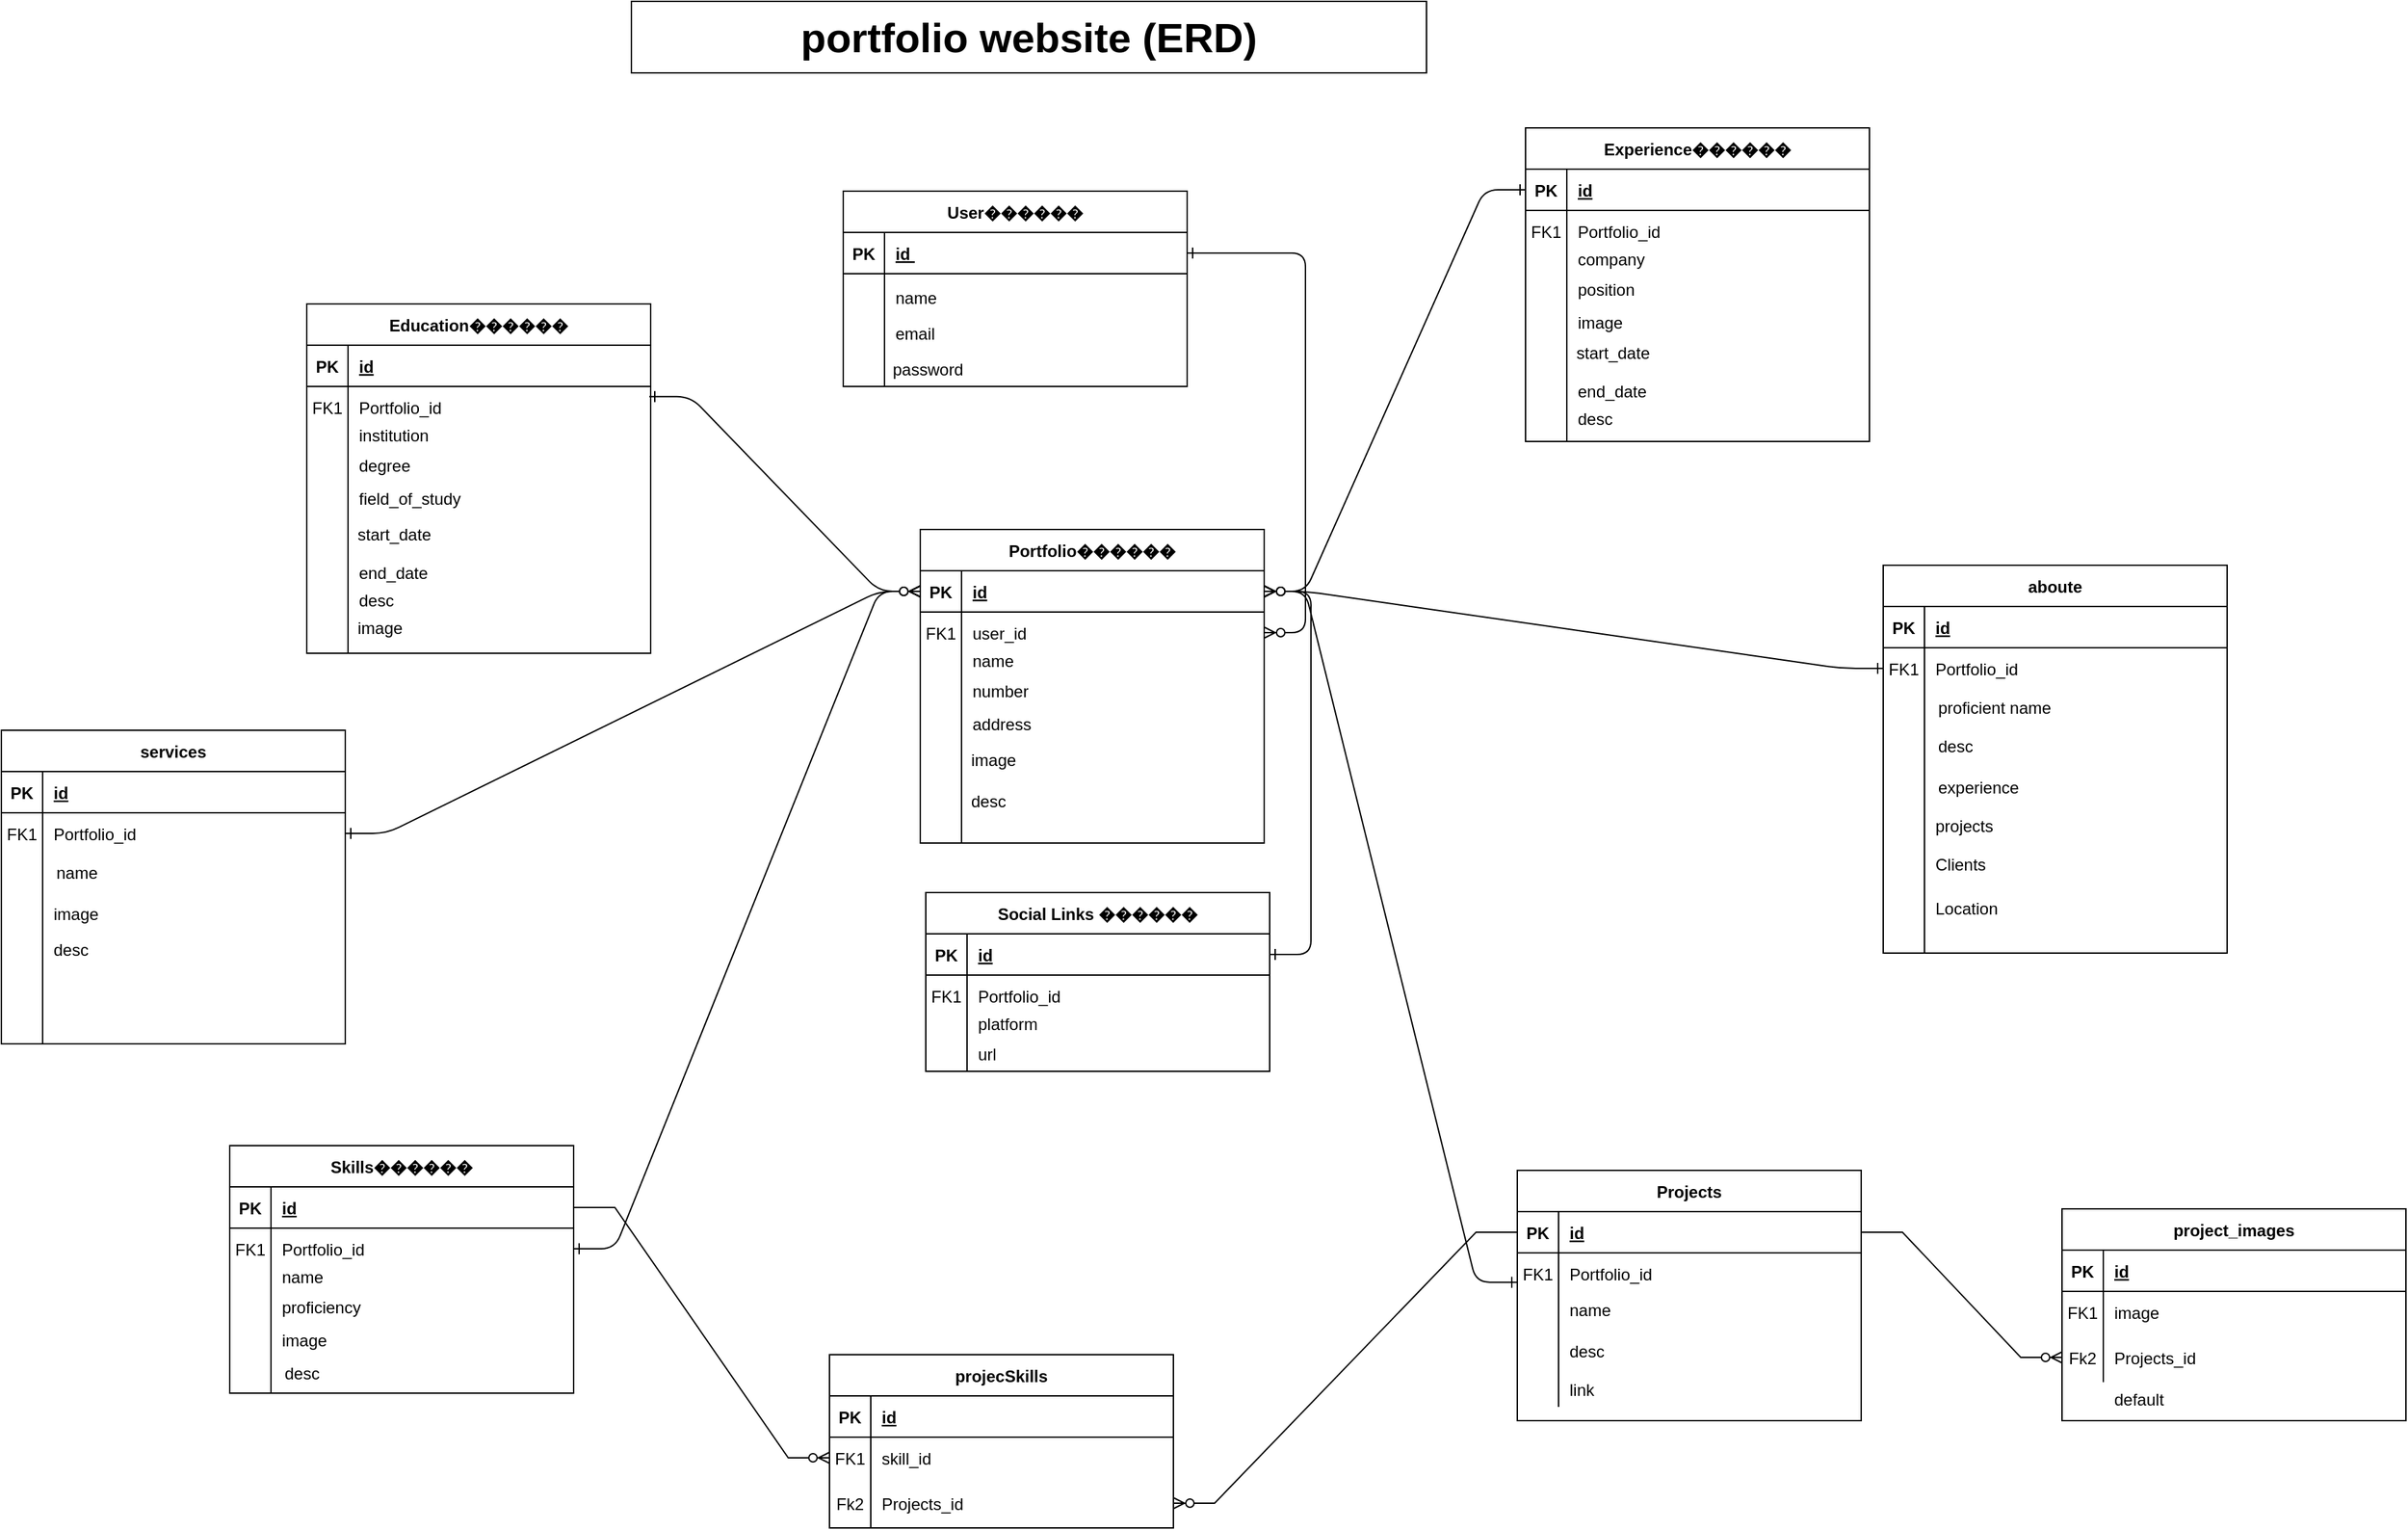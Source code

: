 <mxfile version="26.1.1">
  <diagram id="prtHgNgQTEPvFCAcTncT" name="Page-1">
    <mxGraphModel dx="1290" dy="557" grid="1" gridSize="2" guides="1" tooltips="1" connect="1" arrows="1" fold="1" page="1" pageScale="1" pageWidth="3300" pageHeight="4681" math="0" shadow="0">
      <root>
        <mxCell id="0" />
        <mxCell id="1" parent="0" />
        <mxCell id="2-6nr44ii8sK7dnhSHYe-1" value="" style="edgeStyle=entityRelationEdgeStyle;endArrow=ERzeroToMany;startArrow=ERone;endFill=1;startFill=0;" parent="1" source="2-6nr44ii8sK7dnhSHYe-24" target="2-6nr44ii8sK7dnhSHYe-7" edge="1">
          <mxGeometry width="100" height="100" relative="1" as="geometry">
            <mxPoint x="340" y="720" as="sourcePoint" />
            <mxPoint x="440" y="620" as="targetPoint" />
          </mxGeometry>
        </mxCell>
        <mxCell id="2-6nr44ii8sK7dnhSHYe-2" value="" style="edgeStyle=entityRelationEdgeStyle;endArrow=ERzeroToMany;startArrow=ERone;endFill=1;startFill=0;exitX=0;exitY=0.713;exitDx=0;exitDy=0;exitPerimeter=0;entryX=1;entryY=0.5;entryDx=0;entryDy=0;" parent="1" source="2-6nr44ii8sK7dnhSHYe-17" target="2-6nr44ii8sK7dnhSHYe-4" edge="1">
          <mxGeometry width="100" height="100" relative="1" as="geometry">
            <mxPoint x="1382" y="514" as="sourcePoint" />
            <mxPoint x="1552" y="568.0" as="targetPoint" />
          </mxGeometry>
        </mxCell>
        <mxCell id="2-6nr44ii8sK7dnhSHYe-30" value="&lt;b&gt;&lt;font style=&quot;font-size: 30px;&quot;&gt;portfolio website &lt;/font&gt;&lt;/b&gt;&lt;strong data-end=&quot;49&quot; data-start=&quot;12&quot;&gt;&lt;font style=&quot;font-size: 30px;&quot;&gt;&lt;strong style=&quot;font-size: 12px;&quot; data-end=&quot;49&quot; data-start=&quot;12&quot;&gt;&lt;font style=&quot;font-size: 30px;&quot;&gt;(&lt;/font&gt;&lt;/strong&gt;ERD)&lt;/font&gt;&lt;/strong&gt;" style="rounded=0;whiteSpace=wrap;html=1;align=center;" parent="1" vertex="1">
          <mxGeometry x="922" y="12" width="578" height="52" as="geometry" />
        </mxCell>
        <mxCell id="9H7GcuOAASpGHvme_9iy-1" value="" style="group" parent="1" vertex="1" connectable="0">
          <mxGeometry x="1076" y="150" width="250" height="144" as="geometry" />
        </mxCell>
        <mxCell id="2-6nr44ii8sK7dnhSHYe-23" value="User������" style="shape=table;startSize=30;container=1;collapsible=1;childLayout=tableLayout;fixedRows=1;rowLines=0;fontStyle=1;align=center;resizeLast=1;" parent="9H7GcuOAASpGHvme_9iy-1" vertex="1">
          <mxGeometry width="250" height="142" as="geometry" />
        </mxCell>
        <mxCell id="2-6nr44ii8sK7dnhSHYe-24" value="" style="shape=partialRectangle;collapsible=0;dropTarget=0;pointerEvents=0;fillColor=none;points=[[0,0.5],[1,0.5]];portConstraint=eastwest;top=0;left=0;right=0;bottom=1;" parent="2-6nr44ii8sK7dnhSHYe-23" vertex="1">
          <mxGeometry y="30" width="250" height="30" as="geometry" />
        </mxCell>
        <mxCell id="2-6nr44ii8sK7dnhSHYe-25" value="PK" style="shape=partialRectangle;overflow=hidden;connectable=0;fillColor=none;top=0;left=0;bottom=0;right=0;fontStyle=1;" parent="2-6nr44ii8sK7dnhSHYe-24" vertex="1">
          <mxGeometry width="30" height="30" as="geometry">
            <mxRectangle width="30" height="30" as="alternateBounds" />
          </mxGeometry>
        </mxCell>
        <mxCell id="2-6nr44ii8sK7dnhSHYe-26" value="id " style="shape=partialRectangle;overflow=hidden;connectable=0;fillColor=none;top=0;left=0;bottom=0;right=0;align=left;spacingLeft=6;fontStyle=5;" parent="2-6nr44ii8sK7dnhSHYe-24" vertex="1">
          <mxGeometry x="30" width="220" height="30" as="geometry">
            <mxRectangle width="220" height="30" as="alternateBounds" />
          </mxGeometry>
        </mxCell>
        <mxCell id="2-6nr44ii8sK7dnhSHYe-27" value="" style="shape=partialRectangle;collapsible=0;dropTarget=0;pointerEvents=0;fillColor=none;points=[[0,0.5],[1,0.5]];portConstraint=eastwest;top=0;left=0;right=0;bottom=0;" parent="2-6nr44ii8sK7dnhSHYe-23" vertex="1">
          <mxGeometry y="60" width="250" height="82" as="geometry" />
        </mxCell>
        <mxCell id="2-6nr44ii8sK7dnhSHYe-28" value="" style="shape=partialRectangle;overflow=hidden;connectable=0;fillColor=none;top=0;left=0;bottom=0;right=0;" parent="2-6nr44ii8sK7dnhSHYe-27" vertex="1">
          <mxGeometry width="30" height="82" as="geometry">
            <mxRectangle width="30" height="82" as="alternateBounds" />
          </mxGeometry>
        </mxCell>
        <mxCell id="2-6nr44ii8sK7dnhSHYe-29" value="" style="shape=partialRectangle;overflow=hidden;connectable=0;fillColor=none;top=0;left=0;bottom=0;right=0;align=left;spacingLeft=6;" parent="2-6nr44ii8sK7dnhSHYe-27" vertex="1">
          <mxGeometry x="30" width="220" height="82" as="geometry">
            <mxRectangle width="220" height="82" as="alternateBounds" />
          </mxGeometry>
        </mxCell>
        <mxCell id="2-6nr44ii8sK7dnhSHYe-32" value="name" style="shape=partialRectangle;overflow=hidden;connectable=0;fillColor=none;top=0;left=0;bottom=0;right=0;align=left;spacingLeft=6;" parent="9H7GcuOAASpGHvme_9iy-1" vertex="1">
          <mxGeometry x="30" y="62" width="220" height="30" as="geometry">
            <mxRectangle width="220" height="30" as="alternateBounds" />
          </mxGeometry>
        </mxCell>
        <mxCell id="2-6nr44ii8sK7dnhSHYe-33" value="email" style="shape=partialRectangle;overflow=hidden;connectable=0;fillColor=none;top=0;left=0;bottom=0;right=0;align=left;spacingLeft=6;" parent="9H7GcuOAASpGHvme_9iy-1" vertex="1">
          <mxGeometry x="30" y="88" width="220" height="30" as="geometry">
            <mxRectangle width="220" height="30" as="alternateBounds" />
          </mxGeometry>
        </mxCell>
        <mxCell id="2-6nr44ii8sK7dnhSHYe-34" value="" style="shape=partialRectangle;overflow=hidden;connectable=0;fillColor=none;top=0;left=0;bottom=0;right=0;align=left;spacingLeft=6;" parent="9H7GcuOAASpGHvme_9iy-1" vertex="1">
          <mxGeometry x="30" y="112" width="220" height="30" as="geometry">
            <mxRectangle width="220" height="30" as="alternateBounds" />
          </mxGeometry>
        </mxCell>
        <mxCell id="2-6nr44ii8sK7dnhSHYe-35" value="password " style="shape=partialRectangle;overflow=hidden;connectable=0;fillColor=none;top=0;left=0;bottom=0;right=0;align=left;spacingLeft=6;" parent="9H7GcuOAASpGHvme_9iy-1" vertex="1">
          <mxGeometry x="28" y="114" width="220" height="30" as="geometry">
            <mxRectangle width="220" height="30" as="alternateBounds" />
          </mxGeometry>
        </mxCell>
        <mxCell id="9H7GcuOAASpGHvme_9iy-2" value="" style="group" parent="1" vertex="1" connectable="0">
          <mxGeometry x="1132" y="396" width="250" height="228" as="geometry" />
        </mxCell>
        <mxCell id="2-6nr44ii8sK7dnhSHYe-3" value="Portfolio������" style="shape=table;startSize=30;container=1;collapsible=1;childLayout=tableLayout;fixedRows=1;rowLines=0;fontStyle=1;align=center;resizeLast=1;" parent="9H7GcuOAASpGHvme_9iy-2" vertex="1">
          <mxGeometry width="250" height="228" as="geometry" />
        </mxCell>
        <mxCell id="2-6nr44ii8sK7dnhSHYe-4" value="" style="shape=partialRectangle;collapsible=0;dropTarget=0;pointerEvents=0;fillColor=none;points=[[0,0.5],[1,0.5]];portConstraint=eastwest;top=0;left=0;right=0;bottom=1;" parent="2-6nr44ii8sK7dnhSHYe-3" vertex="1">
          <mxGeometry y="30" width="250" height="30" as="geometry" />
        </mxCell>
        <mxCell id="2-6nr44ii8sK7dnhSHYe-5" value="PK" style="shape=partialRectangle;overflow=hidden;connectable=0;fillColor=none;top=0;left=0;bottom=0;right=0;fontStyle=1;" parent="2-6nr44ii8sK7dnhSHYe-4" vertex="1">
          <mxGeometry width="30" height="30" as="geometry">
            <mxRectangle width="30" height="30" as="alternateBounds" />
          </mxGeometry>
        </mxCell>
        <mxCell id="2-6nr44ii8sK7dnhSHYe-6" value="id" style="shape=partialRectangle;overflow=hidden;connectable=0;fillColor=none;top=0;left=0;bottom=0;right=0;align=left;spacingLeft=6;fontStyle=5;" parent="2-6nr44ii8sK7dnhSHYe-4" vertex="1">
          <mxGeometry x="30" width="220" height="30" as="geometry">
            <mxRectangle width="220" height="30" as="alternateBounds" />
          </mxGeometry>
        </mxCell>
        <mxCell id="2-6nr44ii8sK7dnhSHYe-7" value="" style="shape=partialRectangle;collapsible=0;dropTarget=0;pointerEvents=0;fillColor=none;points=[[0,0.5],[1,0.5]];portConstraint=eastwest;top=0;left=0;right=0;bottom=0;" parent="2-6nr44ii8sK7dnhSHYe-3" vertex="1">
          <mxGeometry y="60" width="250" height="30" as="geometry" />
        </mxCell>
        <mxCell id="2-6nr44ii8sK7dnhSHYe-8" value="FK1" style="shape=partialRectangle;overflow=hidden;connectable=0;fillColor=none;top=0;left=0;bottom=0;right=0;" parent="2-6nr44ii8sK7dnhSHYe-7" vertex="1">
          <mxGeometry width="30" height="30" as="geometry">
            <mxRectangle width="30" height="30" as="alternateBounds" />
          </mxGeometry>
        </mxCell>
        <mxCell id="2-6nr44ii8sK7dnhSHYe-9" value="user_id" style="shape=partialRectangle;overflow=hidden;connectable=0;fillColor=none;top=0;left=0;bottom=0;right=0;align=left;spacingLeft=6;" parent="2-6nr44ii8sK7dnhSHYe-7" vertex="1">
          <mxGeometry x="30" width="220" height="30" as="geometry">
            <mxRectangle width="220" height="30" as="alternateBounds" />
          </mxGeometry>
        </mxCell>
        <mxCell id="2-6nr44ii8sK7dnhSHYe-10" value="" style="shape=partialRectangle;collapsible=0;dropTarget=0;pointerEvents=0;fillColor=none;points=[[0,0.5],[1,0.5]];portConstraint=eastwest;top=0;left=0;right=0;bottom=0;" parent="2-6nr44ii8sK7dnhSHYe-3" vertex="1">
          <mxGeometry y="90" width="250" height="138" as="geometry" />
        </mxCell>
        <mxCell id="2-6nr44ii8sK7dnhSHYe-11" value="" style="shape=partialRectangle;overflow=hidden;connectable=0;fillColor=none;top=0;left=0;bottom=0;right=0;" parent="2-6nr44ii8sK7dnhSHYe-10" vertex="1">
          <mxGeometry width="30" height="138" as="geometry">
            <mxRectangle width="30" height="138" as="alternateBounds" />
          </mxGeometry>
        </mxCell>
        <mxCell id="2-6nr44ii8sK7dnhSHYe-12" value="" style="shape=partialRectangle;overflow=hidden;connectable=0;fillColor=none;top=0;left=0;bottom=0;right=0;align=left;spacingLeft=6;" parent="2-6nr44ii8sK7dnhSHYe-10" vertex="1">
          <mxGeometry x="30" width="220" height="138" as="geometry">
            <mxRectangle width="220" height="138" as="alternateBounds" />
          </mxGeometry>
        </mxCell>
        <mxCell id="2-6nr44ii8sK7dnhSHYe-36" value="number" style="shape=partialRectangle;overflow=hidden;connectable=0;fillColor=none;top=0;left=0;bottom=0;right=0;align=left;spacingLeft=6;" parent="9H7GcuOAASpGHvme_9iy-2" vertex="1">
          <mxGeometry x="30" y="102" width="218" height="30" as="geometry">
            <mxRectangle width="220" height="30" as="alternateBounds" />
          </mxGeometry>
        </mxCell>
        <mxCell id="2-6nr44ii8sK7dnhSHYe-37" value="name" style="shape=partialRectangle;overflow=hidden;connectable=0;fillColor=none;top=0;left=0;bottom=0;right=0;align=left;spacingLeft=6;" parent="9H7GcuOAASpGHvme_9iy-2" vertex="1">
          <mxGeometry x="30" y="80" width="220" height="30" as="geometry">
            <mxRectangle width="220" height="30" as="alternateBounds" />
          </mxGeometry>
        </mxCell>
        <mxCell id="2-6nr44ii8sK7dnhSHYe-38" value="address" style="shape=partialRectangle;overflow=hidden;connectable=0;fillColor=none;top=0;left=0;bottom=0;right=0;align=left;spacingLeft=6;" parent="9H7GcuOAASpGHvme_9iy-2" vertex="1">
          <mxGeometry x="30" y="126" width="220" height="30" as="geometry">
            <mxRectangle width="220" height="30" as="alternateBounds" />
          </mxGeometry>
        </mxCell>
        <mxCell id="2-6nr44ii8sK7dnhSHYe-39" value="image" style="shape=partialRectangle;overflow=hidden;connectable=0;fillColor=none;top=0;left=0;bottom=0;right=0;align=left;spacingLeft=6;" parent="9H7GcuOAASpGHvme_9iy-2" vertex="1">
          <mxGeometry x="29" y="152" width="220" height="30" as="geometry">
            <mxRectangle width="220" height="30" as="alternateBounds" />
          </mxGeometry>
        </mxCell>
        <mxCell id="q62bcsfzctgEnVEbU3yq-3" value="desc" style="shape=partialRectangle;overflow=hidden;connectable=0;fillColor=none;top=0;left=0;bottom=0;right=0;align=left;spacingLeft=6;" parent="9H7GcuOAASpGHvme_9iy-2" vertex="1">
          <mxGeometry x="29" y="182" width="220" height="30" as="geometry">
            <mxRectangle width="220" height="30" as="alternateBounds" />
          </mxGeometry>
        </mxCell>
        <mxCell id="9H7GcuOAASpGHvme_9iy-3" value="" style="group" parent="1" vertex="1" connectable="0">
          <mxGeometry x="1564" y="862" width="254" height="228" as="geometry" />
        </mxCell>
        <mxCell id="2-6nr44ii8sK7dnhSHYe-13" value="Projects " style="shape=table;startSize=30;container=1;collapsible=1;childLayout=tableLayout;fixedRows=1;rowLines=0;fontStyle=1;align=center;resizeLast=1;" parent="9H7GcuOAASpGHvme_9iy-3" vertex="1">
          <mxGeometry x="2" width="250" height="182" as="geometry" />
        </mxCell>
        <mxCell id="2-6nr44ii8sK7dnhSHYe-14" value="" style="shape=partialRectangle;collapsible=0;dropTarget=0;pointerEvents=0;fillColor=none;points=[[0,0.5],[1,0.5]];portConstraint=eastwest;top=0;left=0;right=0;bottom=1;" parent="2-6nr44ii8sK7dnhSHYe-13" vertex="1">
          <mxGeometry y="30" width="250" height="30" as="geometry" />
        </mxCell>
        <mxCell id="2-6nr44ii8sK7dnhSHYe-15" value="PK" style="shape=partialRectangle;overflow=hidden;connectable=0;fillColor=none;top=0;left=0;bottom=0;right=0;fontStyle=1;" parent="2-6nr44ii8sK7dnhSHYe-14" vertex="1">
          <mxGeometry width="30" height="30" as="geometry">
            <mxRectangle width="30" height="30" as="alternateBounds" />
          </mxGeometry>
        </mxCell>
        <mxCell id="2-6nr44ii8sK7dnhSHYe-16" value="id" style="shape=partialRectangle;overflow=hidden;connectable=0;fillColor=none;top=0;left=0;bottom=0;right=0;align=left;spacingLeft=6;fontStyle=5;" parent="2-6nr44ii8sK7dnhSHYe-14" vertex="1">
          <mxGeometry x="30" width="220" height="30" as="geometry">
            <mxRectangle width="220" height="30" as="alternateBounds" />
          </mxGeometry>
        </mxCell>
        <mxCell id="2-6nr44ii8sK7dnhSHYe-17" value="" style="shape=partialRectangle;collapsible=0;dropTarget=0;pointerEvents=0;fillColor=none;points=[[0,0.5],[1,0.5]];portConstraint=eastwest;top=0;left=0;right=0;bottom=0;" parent="2-6nr44ii8sK7dnhSHYe-13" vertex="1">
          <mxGeometry y="60" width="250" height="30" as="geometry" />
        </mxCell>
        <mxCell id="2-6nr44ii8sK7dnhSHYe-18" value="FK1" style="shape=partialRectangle;overflow=hidden;connectable=0;fillColor=none;top=0;left=0;bottom=0;right=0;" parent="2-6nr44ii8sK7dnhSHYe-17" vertex="1">
          <mxGeometry width="30" height="30" as="geometry">
            <mxRectangle width="30" height="30" as="alternateBounds" />
          </mxGeometry>
        </mxCell>
        <mxCell id="2-6nr44ii8sK7dnhSHYe-19" value="Portfolio_id" style="shape=partialRectangle;overflow=hidden;connectable=0;fillColor=none;top=0;left=0;bottom=0;right=0;align=left;spacingLeft=6;" parent="2-6nr44ii8sK7dnhSHYe-17" vertex="1">
          <mxGeometry x="30" width="220" height="30" as="geometry">
            <mxRectangle width="220" height="30" as="alternateBounds" />
          </mxGeometry>
        </mxCell>
        <mxCell id="2-6nr44ii8sK7dnhSHYe-20" value="" style="shape=partialRectangle;collapsible=0;dropTarget=0;pointerEvents=0;fillColor=none;points=[[0,0.5],[1,0.5]];portConstraint=eastwest;top=0;left=0;right=0;bottom=0;" parent="2-6nr44ii8sK7dnhSHYe-13" vertex="1">
          <mxGeometry y="90" width="250" height="82" as="geometry" />
        </mxCell>
        <mxCell id="2-6nr44ii8sK7dnhSHYe-21" value="" style="shape=partialRectangle;overflow=hidden;connectable=0;fillColor=none;top=0;left=0;bottom=0;right=0;" parent="2-6nr44ii8sK7dnhSHYe-20" vertex="1">
          <mxGeometry width="30" height="82" as="geometry">
            <mxRectangle width="30" height="82" as="alternateBounds" />
          </mxGeometry>
        </mxCell>
        <mxCell id="2-6nr44ii8sK7dnhSHYe-22" value="" style="shape=partialRectangle;overflow=hidden;connectable=0;fillColor=none;top=0;left=0;bottom=0;right=0;align=left;spacingLeft=6;" parent="2-6nr44ii8sK7dnhSHYe-20" vertex="1">
          <mxGeometry x="30" width="220" height="82" as="geometry">
            <mxRectangle width="220" height="82" as="alternateBounds" />
          </mxGeometry>
        </mxCell>
        <mxCell id="2-6nr44ii8sK7dnhSHYe-41" value="name" style="shape=partialRectangle;overflow=hidden;connectable=0;fillColor=none;top=0;left=0;bottom=0;right=0;align=left;spacingLeft=6;" parent="9H7GcuOAASpGHvme_9iy-3" vertex="1">
          <mxGeometry x="32" y="86" width="220" height="30" as="geometry">
            <mxRectangle width="220" height="30" as="alternateBounds" />
          </mxGeometry>
        </mxCell>
        <mxCell id="9H7GcuOAASpGHvme_9iy-4" value="desc" style="shape=partialRectangle;overflow=hidden;connectable=0;fillColor=none;top=0;left=0;bottom=0;right=0;align=left;spacingLeft=6;" parent="9H7GcuOAASpGHvme_9iy-3" vertex="1">
          <mxGeometry x="32" y="116" width="220" height="30" as="geometry">
            <mxRectangle width="220" height="30" as="alternateBounds" />
          </mxGeometry>
        </mxCell>
        <mxCell id="9H7GcuOAASpGHvme_9iy-5" value="link" style="shape=partialRectangle;overflow=hidden;connectable=0;fillColor=none;top=0;left=0;bottom=0;right=0;align=left;spacingLeft=6;" parent="9H7GcuOAASpGHvme_9iy-3" vertex="1">
          <mxGeometry x="32" y="144" width="220" height="30" as="geometry">
            <mxRectangle width="220" height="30" as="alternateBounds" />
          </mxGeometry>
        </mxCell>
        <mxCell id="9H7GcuOAASpGHvme_9iy-6" value="" style="group" parent="1" vertex="1" connectable="0">
          <mxGeometry x="686" y="232" width="325" height="268" as="geometry" />
        </mxCell>
        <mxCell id="9H7GcuOAASpGHvme_9iy-7" value="Education������" style="shape=table;startSize=30;container=1;collapsible=1;childLayout=tableLayout;fixedRows=1;rowLines=0;fontStyle=1;align=center;resizeLast=1;" parent="9H7GcuOAASpGHvme_9iy-6" vertex="1">
          <mxGeometry width="250" height="254" as="geometry" />
        </mxCell>
        <mxCell id="9H7GcuOAASpGHvme_9iy-8" value="" style="shape=partialRectangle;collapsible=0;dropTarget=0;pointerEvents=0;fillColor=none;points=[[0,0.5],[1,0.5]];portConstraint=eastwest;top=0;left=0;right=0;bottom=1;" parent="9H7GcuOAASpGHvme_9iy-7" vertex="1">
          <mxGeometry y="30" width="250" height="30" as="geometry" />
        </mxCell>
        <mxCell id="9H7GcuOAASpGHvme_9iy-9" value="PK" style="shape=partialRectangle;overflow=hidden;connectable=0;fillColor=none;top=0;left=0;bottom=0;right=0;fontStyle=1;" parent="9H7GcuOAASpGHvme_9iy-8" vertex="1">
          <mxGeometry width="30" height="30" as="geometry">
            <mxRectangle width="30" height="30" as="alternateBounds" />
          </mxGeometry>
        </mxCell>
        <mxCell id="9H7GcuOAASpGHvme_9iy-10" value="id" style="shape=partialRectangle;overflow=hidden;connectable=0;fillColor=none;top=0;left=0;bottom=0;right=0;align=left;spacingLeft=6;fontStyle=5;" parent="9H7GcuOAASpGHvme_9iy-8" vertex="1">
          <mxGeometry x="30" width="220" height="30" as="geometry">
            <mxRectangle width="220" height="30" as="alternateBounds" />
          </mxGeometry>
        </mxCell>
        <mxCell id="9H7GcuOAASpGHvme_9iy-11" value="" style="shape=partialRectangle;collapsible=0;dropTarget=0;pointerEvents=0;fillColor=none;points=[[0,0.5],[1,0.5]];portConstraint=eastwest;top=0;left=0;right=0;bottom=0;" parent="9H7GcuOAASpGHvme_9iy-7" vertex="1">
          <mxGeometry y="60" width="250" height="30" as="geometry" />
        </mxCell>
        <mxCell id="9H7GcuOAASpGHvme_9iy-12" value="FK1" style="shape=partialRectangle;overflow=hidden;connectable=0;fillColor=none;top=0;left=0;bottom=0;right=0;" parent="9H7GcuOAASpGHvme_9iy-11" vertex="1">
          <mxGeometry width="30" height="30" as="geometry">
            <mxRectangle width="30" height="30" as="alternateBounds" />
          </mxGeometry>
        </mxCell>
        <mxCell id="9H7GcuOAASpGHvme_9iy-13" value="Portfolio_id" style="shape=partialRectangle;overflow=hidden;connectable=0;fillColor=none;top=0;left=0;bottom=0;right=0;align=left;spacingLeft=6;" parent="9H7GcuOAASpGHvme_9iy-11" vertex="1">
          <mxGeometry x="30" width="220" height="30" as="geometry">
            <mxRectangle width="220" height="30" as="alternateBounds" />
          </mxGeometry>
        </mxCell>
        <mxCell id="9H7GcuOAASpGHvme_9iy-14" value="" style="shape=partialRectangle;collapsible=0;dropTarget=0;pointerEvents=0;fillColor=none;points=[[0,0.5],[1,0.5]];portConstraint=eastwest;top=0;left=0;right=0;bottom=0;" parent="9H7GcuOAASpGHvme_9iy-7" vertex="1">
          <mxGeometry y="90" width="250" height="164" as="geometry" />
        </mxCell>
        <mxCell id="9H7GcuOAASpGHvme_9iy-15" value="" style="shape=partialRectangle;overflow=hidden;connectable=0;fillColor=none;top=0;left=0;bottom=0;right=0;" parent="9H7GcuOAASpGHvme_9iy-14" vertex="1">
          <mxGeometry width="30" height="164" as="geometry">
            <mxRectangle width="30" height="164" as="alternateBounds" />
          </mxGeometry>
        </mxCell>
        <mxCell id="9H7GcuOAASpGHvme_9iy-16" value="" style="shape=partialRectangle;overflow=hidden;connectable=0;fillColor=none;top=0;left=0;bottom=0;right=0;align=left;spacingLeft=6;" parent="9H7GcuOAASpGHvme_9iy-14" vertex="1">
          <mxGeometry x="30" width="220" height="164" as="geometry">
            <mxRectangle width="220" height="164" as="alternateBounds" />
          </mxGeometry>
        </mxCell>
        <mxCell id="9H7GcuOAASpGHvme_9iy-17" value="degree" style="shape=partialRectangle;overflow=hidden;connectable=0;fillColor=none;top=0;left=0;bottom=0;right=0;align=left;spacingLeft=6;" parent="9H7GcuOAASpGHvme_9iy-6" vertex="1">
          <mxGeometry x="30" y="102" width="218" height="30" as="geometry">
            <mxRectangle width="220" height="30" as="alternateBounds" />
          </mxGeometry>
        </mxCell>
        <mxCell id="9H7GcuOAASpGHvme_9iy-18" value="institution" style="shape=partialRectangle;overflow=hidden;connectable=0;fillColor=none;top=0;left=0;bottom=0;right=0;align=left;spacingLeft=6;" parent="9H7GcuOAASpGHvme_9iy-6" vertex="1">
          <mxGeometry x="30" y="80" width="220" height="30" as="geometry">
            <mxRectangle width="220" height="30" as="alternateBounds" />
          </mxGeometry>
        </mxCell>
        <mxCell id="9H7GcuOAASpGHvme_9iy-19" value="field_of_study" style="shape=partialRectangle;overflow=hidden;connectable=0;fillColor=none;top=0;left=0;bottom=0;right=0;align=left;spacingLeft=6;" parent="9H7GcuOAASpGHvme_9iy-6" vertex="1">
          <mxGeometry x="30" y="126" width="220" height="30" as="geometry">
            <mxRectangle width="220" height="30" as="alternateBounds" />
          </mxGeometry>
        </mxCell>
        <mxCell id="9H7GcuOAASpGHvme_9iy-20" value="start_date" style="shape=partialRectangle;overflow=hidden;connectable=0;fillColor=none;top=0;left=0;bottom=0;right=0;align=left;spacingLeft=6;" parent="9H7GcuOAASpGHvme_9iy-6" vertex="1">
          <mxGeometry x="29" y="152" width="220" height="30" as="geometry">
            <mxRectangle width="220" height="30" as="alternateBounds" />
          </mxGeometry>
        </mxCell>
        <mxCell id="9H7GcuOAASpGHvme_9iy-21" value="end_date" style="shape=partialRectangle;overflow=hidden;connectable=0;fillColor=none;top=0;left=0;bottom=0;right=0;align=left;spacingLeft=6;" parent="9H7GcuOAASpGHvme_9iy-6" vertex="1">
          <mxGeometry x="30" y="180" width="220" height="30" as="geometry">
            <mxRectangle width="220" height="30" as="alternateBounds" />
          </mxGeometry>
        </mxCell>
        <mxCell id="2-6nr44ii8sK7dnhSHYe-40" value="desc" style="shape=partialRectangle;overflow=hidden;connectable=0;fillColor=none;top=0;left=0;bottom=0;right=0;align=left;spacingLeft=6;" parent="9H7GcuOAASpGHvme_9iy-6" vertex="1">
          <mxGeometry x="30" y="200" width="220" height="30" as="geometry">
            <mxRectangle width="220" height="30" as="alternateBounds" />
          </mxGeometry>
        </mxCell>
        <mxCell id="q62bcsfzctgEnVEbU3yq-2" value="image" style="shape=partialRectangle;overflow=hidden;connectable=0;fillColor=none;top=0;left=0;bottom=0;right=0;align=left;spacingLeft=6;" parent="9H7GcuOAASpGHvme_9iy-6" vertex="1">
          <mxGeometry x="29" y="220" width="220" height="30" as="geometry">
            <mxRectangle width="220" height="30" as="alternateBounds" />
          </mxGeometry>
        </mxCell>
        <mxCell id="9H7GcuOAASpGHvme_9iy-28" value="" style="edgeStyle=entityRelationEdgeStyle;endArrow=ERzeroToMany;startArrow=ERone;endFill=1;startFill=0;entryX=0;entryY=0.5;entryDx=0;entryDy=0;exitX=0.996;exitY=0.244;exitDx=0;exitDy=0;exitPerimeter=0;" parent="1" source="9H7GcuOAASpGHvme_9iy-11" target="2-6nr44ii8sK7dnhSHYe-4" edge="1">
          <mxGeometry width="100" height="100" relative="1" as="geometry">
            <mxPoint x="942" y="373" as="sourcePoint" />
            <mxPoint x="1318" y="401" as="targetPoint" />
          </mxGeometry>
        </mxCell>
        <mxCell id="9H7GcuOAASpGHvme_9iy-30" value="" style="group" parent="1" vertex="1" connectable="0">
          <mxGeometry x="630" y="844" width="250" height="230" as="geometry" />
        </mxCell>
        <mxCell id="9H7GcuOAASpGHvme_9iy-31" value="Skills������" style="shape=table;startSize=30;container=1;collapsible=1;childLayout=tableLayout;fixedRows=1;rowLines=0;fontStyle=1;align=center;resizeLast=1;" parent="9H7GcuOAASpGHvme_9iy-30" vertex="1">
          <mxGeometry width="250" height="180" as="geometry" />
        </mxCell>
        <mxCell id="9H7GcuOAASpGHvme_9iy-32" value="" style="shape=partialRectangle;collapsible=0;dropTarget=0;pointerEvents=0;fillColor=none;points=[[0,0.5],[1,0.5]];portConstraint=eastwest;top=0;left=0;right=0;bottom=1;" parent="9H7GcuOAASpGHvme_9iy-31" vertex="1">
          <mxGeometry y="30" width="250" height="30" as="geometry" />
        </mxCell>
        <mxCell id="9H7GcuOAASpGHvme_9iy-33" value="PK" style="shape=partialRectangle;overflow=hidden;connectable=0;fillColor=none;top=0;left=0;bottom=0;right=0;fontStyle=1;" parent="9H7GcuOAASpGHvme_9iy-32" vertex="1">
          <mxGeometry width="30" height="30" as="geometry">
            <mxRectangle width="30" height="30" as="alternateBounds" />
          </mxGeometry>
        </mxCell>
        <mxCell id="9H7GcuOAASpGHvme_9iy-34" value="id" style="shape=partialRectangle;overflow=hidden;connectable=0;fillColor=none;top=0;left=0;bottom=0;right=0;align=left;spacingLeft=6;fontStyle=5;" parent="9H7GcuOAASpGHvme_9iy-32" vertex="1">
          <mxGeometry x="30" width="220" height="30" as="geometry">
            <mxRectangle width="220" height="30" as="alternateBounds" />
          </mxGeometry>
        </mxCell>
        <mxCell id="9H7GcuOAASpGHvme_9iy-35" value="" style="shape=partialRectangle;collapsible=0;dropTarget=0;pointerEvents=0;fillColor=none;points=[[0,0.5],[1,0.5]];portConstraint=eastwest;top=0;left=0;right=0;bottom=0;" parent="9H7GcuOAASpGHvme_9iy-31" vertex="1">
          <mxGeometry y="60" width="250" height="30" as="geometry" />
        </mxCell>
        <mxCell id="9H7GcuOAASpGHvme_9iy-36" value="FK1" style="shape=partialRectangle;overflow=hidden;connectable=0;fillColor=none;top=0;left=0;bottom=0;right=0;" parent="9H7GcuOAASpGHvme_9iy-35" vertex="1">
          <mxGeometry width="30" height="30" as="geometry">
            <mxRectangle width="30" height="30" as="alternateBounds" />
          </mxGeometry>
        </mxCell>
        <mxCell id="9H7GcuOAASpGHvme_9iy-37" value="Portfolio_id" style="shape=partialRectangle;overflow=hidden;connectable=0;fillColor=none;top=0;left=0;bottom=0;right=0;align=left;spacingLeft=6;" parent="9H7GcuOAASpGHvme_9iy-35" vertex="1">
          <mxGeometry x="30" width="220" height="30" as="geometry">
            <mxRectangle width="220" height="30" as="alternateBounds" />
          </mxGeometry>
        </mxCell>
        <mxCell id="9H7GcuOAASpGHvme_9iy-38" value="" style="shape=partialRectangle;collapsible=0;dropTarget=0;pointerEvents=0;fillColor=none;points=[[0,0.5],[1,0.5]];portConstraint=eastwest;top=0;left=0;right=0;bottom=0;" parent="9H7GcuOAASpGHvme_9iy-31" vertex="1">
          <mxGeometry y="90" width="250" height="90" as="geometry" />
        </mxCell>
        <mxCell id="9H7GcuOAASpGHvme_9iy-39" value="" style="shape=partialRectangle;overflow=hidden;connectable=0;fillColor=none;top=0;left=0;bottom=0;right=0;" parent="9H7GcuOAASpGHvme_9iy-38" vertex="1">
          <mxGeometry width="30" height="90" as="geometry">
            <mxRectangle width="30" height="90" as="alternateBounds" />
          </mxGeometry>
        </mxCell>
        <mxCell id="9H7GcuOAASpGHvme_9iy-40" value="" style="shape=partialRectangle;overflow=hidden;connectable=0;fillColor=none;top=0;left=0;bottom=0;right=0;align=left;spacingLeft=6;" parent="9H7GcuOAASpGHvme_9iy-38" vertex="1">
          <mxGeometry x="30" width="220" height="90" as="geometry">
            <mxRectangle width="220" height="90" as="alternateBounds" />
          </mxGeometry>
        </mxCell>
        <mxCell id="9H7GcuOAASpGHvme_9iy-41" value="proficiency" style="shape=partialRectangle;overflow=hidden;connectable=0;fillColor=none;top=0;left=0;bottom=0;right=0;align=left;spacingLeft=6;" parent="9H7GcuOAASpGHvme_9iy-30" vertex="1">
          <mxGeometry x="30" y="102" width="218" height="30" as="geometry">
            <mxRectangle width="220" height="30" as="alternateBounds" />
          </mxGeometry>
        </mxCell>
        <mxCell id="9H7GcuOAASpGHvme_9iy-42" value="name" style="shape=partialRectangle;overflow=hidden;connectable=0;fillColor=none;top=0;left=0;bottom=0;right=0;align=left;spacingLeft=6;" parent="9H7GcuOAASpGHvme_9iy-30" vertex="1">
          <mxGeometry x="30" y="80" width="220" height="30" as="geometry">
            <mxRectangle width="220" height="30" as="alternateBounds" />
          </mxGeometry>
        </mxCell>
        <mxCell id="9H7GcuOAASpGHvme_9iy-43" value="image" style="shape=partialRectangle;overflow=hidden;connectable=0;fillColor=none;top=0;left=0;bottom=0;right=0;align=left;spacingLeft=6;" parent="9H7GcuOAASpGHvme_9iy-30" vertex="1">
          <mxGeometry x="30" y="126" width="220" height="30" as="geometry">
            <mxRectangle width="220" height="30" as="alternateBounds" />
          </mxGeometry>
        </mxCell>
        <mxCell id="9H7GcuOAASpGHvme_9iy-46" value="desc" style="shape=partialRectangle;overflow=hidden;connectable=0;fillColor=none;top=0;left=0;bottom=0;right=0;align=left;spacingLeft=6;" parent="9H7GcuOAASpGHvme_9iy-30" vertex="1">
          <mxGeometry x="32" y="150" width="220" height="30" as="geometry">
            <mxRectangle width="220" height="30" as="alternateBounds" />
          </mxGeometry>
        </mxCell>
        <mxCell id="9H7GcuOAASpGHvme_9iy-47" value="" style="edgeStyle=entityRelationEdgeStyle;endArrow=ERzeroToMany;startArrow=ERone;endFill=1;startFill=0;exitX=1;exitY=0.5;exitDx=0;exitDy=0;entryX=0;entryY=0.5;entryDx=0;entryDy=0;" parent="1" source="9H7GcuOAASpGHvme_9iy-35" target="2-6nr44ii8sK7dnhSHYe-4" edge="1">
          <mxGeometry width="100" height="100" relative="1" as="geometry">
            <mxPoint x="943" y="397" as="sourcePoint" />
            <mxPoint x="1048" y="394" as="targetPoint" />
          </mxGeometry>
        </mxCell>
        <mxCell id="9H7GcuOAASpGHvme_9iy-48" value="" style="group" parent="1" vertex="1" connectable="0">
          <mxGeometry x="1136" y="660" width="250" height="230" as="geometry" />
        </mxCell>
        <mxCell id="-Nd3KRQHJ864RRBxBJXq-31" value="" style="group" parent="9H7GcuOAASpGHvme_9iy-48" vertex="1" connectable="0">
          <mxGeometry width="250" height="178" as="geometry" />
        </mxCell>
        <mxCell id="9H7GcuOAASpGHvme_9iy-49" value="Social Links ������" style="shape=table;startSize=30;container=1;collapsible=1;childLayout=tableLayout;fixedRows=1;rowLines=0;fontStyle=1;align=center;resizeLast=1;" parent="-Nd3KRQHJ864RRBxBJXq-31" vertex="1">
          <mxGeometry width="250" height="130" as="geometry" />
        </mxCell>
        <mxCell id="9H7GcuOAASpGHvme_9iy-50" value="" style="shape=partialRectangle;collapsible=0;dropTarget=0;pointerEvents=0;fillColor=none;points=[[0,0.5],[1,0.5]];portConstraint=eastwest;top=0;left=0;right=0;bottom=1;" parent="9H7GcuOAASpGHvme_9iy-49" vertex="1">
          <mxGeometry y="30" width="250" height="30" as="geometry" />
        </mxCell>
        <mxCell id="9H7GcuOAASpGHvme_9iy-51" value="PK" style="shape=partialRectangle;overflow=hidden;connectable=0;fillColor=none;top=0;left=0;bottom=0;right=0;fontStyle=1;" parent="9H7GcuOAASpGHvme_9iy-50" vertex="1">
          <mxGeometry width="30" height="30" as="geometry">
            <mxRectangle width="30" height="30" as="alternateBounds" />
          </mxGeometry>
        </mxCell>
        <mxCell id="9H7GcuOAASpGHvme_9iy-52" value="id" style="shape=partialRectangle;overflow=hidden;connectable=0;fillColor=none;top=0;left=0;bottom=0;right=0;align=left;spacingLeft=6;fontStyle=5;" parent="9H7GcuOAASpGHvme_9iy-50" vertex="1">
          <mxGeometry x="30" width="220" height="30" as="geometry">
            <mxRectangle width="220" height="30" as="alternateBounds" />
          </mxGeometry>
        </mxCell>
        <mxCell id="9H7GcuOAASpGHvme_9iy-53" value="" style="shape=partialRectangle;collapsible=0;dropTarget=0;pointerEvents=0;fillColor=none;points=[[0,0.5],[1,0.5]];portConstraint=eastwest;top=0;left=0;right=0;bottom=0;" parent="9H7GcuOAASpGHvme_9iy-49" vertex="1">
          <mxGeometry y="60" width="250" height="30" as="geometry" />
        </mxCell>
        <mxCell id="9H7GcuOAASpGHvme_9iy-54" value="FK1" style="shape=partialRectangle;overflow=hidden;connectable=0;fillColor=none;top=0;left=0;bottom=0;right=0;" parent="9H7GcuOAASpGHvme_9iy-53" vertex="1">
          <mxGeometry width="30" height="30" as="geometry">
            <mxRectangle width="30" height="30" as="alternateBounds" />
          </mxGeometry>
        </mxCell>
        <mxCell id="9H7GcuOAASpGHvme_9iy-55" value="Portfolio_id" style="shape=partialRectangle;overflow=hidden;connectable=0;fillColor=none;top=0;left=0;bottom=0;right=0;align=left;spacingLeft=6;" parent="9H7GcuOAASpGHvme_9iy-53" vertex="1">
          <mxGeometry x="30" width="220" height="30" as="geometry">
            <mxRectangle width="220" height="30" as="alternateBounds" />
          </mxGeometry>
        </mxCell>
        <mxCell id="9H7GcuOAASpGHvme_9iy-56" value="" style="shape=partialRectangle;collapsible=0;dropTarget=0;pointerEvents=0;fillColor=none;points=[[0,0.5],[1,0.5]];portConstraint=eastwest;top=0;left=0;right=0;bottom=0;" parent="9H7GcuOAASpGHvme_9iy-49" vertex="1">
          <mxGeometry y="90" width="250" height="40" as="geometry" />
        </mxCell>
        <mxCell id="9H7GcuOAASpGHvme_9iy-57" value="" style="shape=partialRectangle;overflow=hidden;connectable=0;fillColor=none;top=0;left=0;bottom=0;right=0;" parent="9H7GcuOAASpGHvme_9iy-56" vertex="1">
          <mxGeometry width="30" height="40" as="geometry">
            <mxRectangle width="30" height="40" as="alternateBounds" />
          </mxGeometry>
        </mxCell>
        <mxCell id="9H7GcuOAASpGHvme_9iy-58" value="" style="shape=partialRectangle;overflow=hidden;connectable=0;fillColor=none;top=0;left=0;bottom=0;right=0;align=left;spacingLeft=6;" parent="9H7GcuOAASpGHvme_9iy-56" vertex="1">
          <mxGeometry x="30" width="220" height="40" as="geometry">
            <mxRectangle width="220" height="40" as="alternateBounds" />
          </mxGeometry>
        </mxCell>
        <mxCell id="9H7GcuOAASpGHvme_9iy-59" value="url" style="shape=partialRectangle;overflow=hidden;connectable=0;fillColor=none;top=0;left=0;bottom=0;right=0;align=left;spacingLeft=6;" parent="-Nd3KRQHJ864RRBxBJXq-31" vertex="1">
          <mxGeometry x="30" y="102" width="218" height="30" as="geometry">
            <mxRectangle width="220" height="30" as="alternateBounds" />
          </mxGeometry>
        </mxCell>
        <mxCell id="9H7GcuOAASpGHvme_9iy-60" value="platform " style="shape=partialRectangle;overflow=hidden;connectable=0;fillColor=none;top=0;left=0;bottom=0;right=0;align=left;spacingLeft=6;" parent="-Nd3KRQHJ864RRBxBJXq-31" vertex="1">
          <mxGeometry x="30" y="80" width="220" height="30" as="geometry">
            <mxRectangle width="220" height="30" as="alternateBounds" />
          </mxGeometry>
        </mxCell>
        <mxCell id="9H7GcuOAASpGHvme_9iy-68" value="" style="shape=partialRectangle;overflow=hidden;connectable=0;fillColor=none;top=0;left=0;bottom=0;right=0;align=left;spacingLeft=6;" parent="-Nd3KRQHJ864RRBxBJXq-31" vertex="1">
          <mxGeometry x="29" y="148" width="220" height="30" as="geometry">
            <mxRectangle width="220" height="30" as="alternateBounds" />
          </mxGeometry>
        </mxCell>
        <mxCell id="-Nd3KRQHJ864RRBxBJXq-10" value="" style="edgeStyle=entityRelationEdgeStyle;endArrow=ERzeroToMany;startArrow=ERone;endFill=1;startFill=0;entryX=1;entryY=0.5;entryDx=0;entryDy=0;" parent="1" source="9H7GcuOAASpGHvme_9iy-50" target="2-6nr44ii8sK7dnhSHYe-4" edge="1">
          <mxGeometry width="100" height="100" relative="1" as="geometry">
            <mxPoint x="1382" y="514" as="sourcePoint" />
            <mxPoint x="1552" y="568.0" as="targetPoint" />
          </mxGeometry>
        </mxCell>
        <mxCell id="-Nd3KRQHJ864RRBxBJXq-11" value="" style="group" parent="1" vertex="1" connectable="0">
          <mxGeometry x="1572" y="104" width="250" height="230" as="geometry" />
        </mxCell>
        <mxCell id="-Nd3KRQHJ864RRBxBJXq-12" value="Experience������" style="shape=table;startSize=30;container=1;collapsible=1;childLayout=tableLayout;fixedRows=1;rowLines=0;fontStyle=1;align=center;resizeLast=1;" parent="-Nd3KRQHJ864RRBxBJXq-11" vertex="1">
          <mxGeometry width="250" height="228" as="geometry" />
        </mxCell>
        <mxCell id="-Nd3KRQHJ864RRBxBJXq-13" value="" style="shape=partialRectangle;collapsible=0;dropTarget=0;pointerEvents=0;fillColor=none;points=[[0,0.5],[1,0.5]];portConstraint=eastwest;top=0;left=0;right=0;bottom=1;" parent="-Nd3KRQHJ864RRBxBJXq-12" vertex="1">
          <mxGeometry y="30" width="250" height="30" as="geometry" />
        </mxCell>
        <mxCell id="-Nd3KRQHJ864RRBxBJXq-14" value="PK" style="shape=partialRectangle;overflow=hidden;connectable=0;fillColor=none;top=0;left=0;bottom=0;right=0;fontStyle=1;" parent="-Nd3KRQHJ864RRBxBJXq-13" vertex="1">
          <mxGeometry width="30" height="30" as="geometry">
            <mxRectangle width="30" height="30" as="alternateBounds" />
          </mxGeometry>
        </mxCell>
        <mxCell id="-Nd3KRQHJ864RRBxBJXq-15" value="id" style="shape=partialRectangle;overflow=hidden;connectable=0;fillColor=none;top=0;left=0;bottom=0;right=0;align=left;spacingLeft=6;fontStyle=5;" parent="-Nd3KRQHJ864RRBxBJXq-13" vertex="1">
          <mxGeometry x="30" width="220" height="30" as="geometry">
            <mxRectangle width="220" height="30" as="alternateBounds" />
          </mxGeometry>
        </mxCell>
        <mxCell id="-Nd3KRQHJ864RRBxBJXq-16" value="" style="shape=partialRectangle;collapsible=0;dropTarget=0;pointerEvents=0;fillColor=none;points=[[0,0.5],[1,0.5]];portConstraint=eastwest;top=0;left=0;right=0;bottom=0;" parent="-Nd3KRQHJ864RRBxBJXq-12" vertex="1">
          <mxGeometry y="60" width="250" height="30" as="geometry" />
        </mxCell>
        <mxCell id="-Nd3KRQHJ864RRBxBJXq-17" value="FK1" style="shape=partialRectangle;overflow=hidden;connectable=0;fillColor=none;top=0;left=0;bottom=0;right=0;" parent="-Nd3KRQHJ864RRBxBJXq-16" vertex="1">
          <mxGeometry width="30" height="30" as="geometry">
            <mxRectangle width="30" height="30" as="alternateBounds" />
          </mxGeometry>
        </mxCell>
        <mxCell id="-Nd3KRQHJ864RRBxBJXq-18" value="Portfolio_id" style="shape=partialRectangle;overflow=hidden;connectable=0;fillColor=none;top=0;left=0;bottom=0;right=0;align=left;spacingLeft=6;" parent="-Nd3KRQHJ864RRBxBJXq-16" vertex="1">
          <mxGeometry x="30" width="220" height="30" as="geometry">
            <mxRectangle width="220" height="30" as="alternateBounds" />
          </mxGeometry>
        </mxCell>
        <mxCell id="-Nd3KRQHJ864RRBxBJXq-19" value="" style="shape=partialRectangle;collapsible=0;dropTarget=0;pointerEvents=0;fillColor=none;points=[[0,0.5],[1,0.5]];portConstraint=eastwest;top=0;left=0;right=0;bottom=0;" parent="-Nd3KRQHJ864RRBxBJXq-12" vertex="1">
          <mxGeometry y="90" width="250" height="138" as="geometry" />
        </mxCell>
        <mxCell id="-Nd3KRQHJ864RRBxBJXq-20" value="" style="shape=partialRectangle;overflow=hidden;connectable=0;fillColor=none;top=0;left=0;bottom=0;right=0;" parent="-Nd3KRQHJ864RRBxBJXq-19" vertex="1">
          <mxGeometry width="30" height="138" as="geometry">
            <mxRectangle width="30" height="138" as="alternateBounds" />
          </mxGeometry>
        </mxCell>
        <mxCell id="-Nd3KRQHJ864RRBxBJXq-21" value="" style="shape=partialRectangle;overflow=hidden;connectable=0;fillColor=none;top=0;left=0;bottom=0;right=0;align=left;spacingLeft=6;" parent="-Nd3KRQHJ864RRBxBJXq-19" vertex="1">
          <mxGeometry x="30" width="220" height="138" as="geometry">
            <mxRectangle width="220" height="138" as="alternateBounds" />
          </mxGeometry>
        </mxCell>
        <mxCell id="-Nd3KRQHJ864RRBxBJXq-22" value="position" style="shape=partialRectangle;overflow=hidden;connectable=0;fillColor=none;top=0;left=0;bottom=0;right=0;align=left;spacingLeft=6;" parent="-Nd3KRQHJ864RRBxBJXq-11" vertex="1">
          <mxGeometry x="30" y="102" width="218" height="30" as="geometry">
            <mxRectangle width="220" height="30" as="alternateBounds" />
          </mxGeometry>
        </mxCell>
        <mxCell id="-Nd3KRQHJ864RRBxBJXq-23" value="company " style="shape=partialRectangle;overflow=hidden;connectable=0;fillColor=none;top=0;left=0;bottom=0;right=0;align=left;spacingLeft=6;" parent="-Nd3KRQHJ864RRBxBJXq-11" vertex="1">
          <mxGeometry x="30" y="80" width="220" height="30" as="geometry">
            <mxRectangle width="220" height="30" as="alternateBounds" />
          </mxGeometry>
        </mxCell>
        <mxCell id="-Nd3KRQHJ864RRBxBJXq-24" value="image" style="shape=partialRectangle;overflow=hidden;connectable=0;fillColor=none;top=0;left=0;bottom=0;right=0;align=left;spacingLeft=6;" parent="-Nd3KRQHJ864RRBxBJXq-11" vertex="1">
          <mxGeometry x="30" y="126" width="220" height="30" as="geometry">
            <mxRectangle width="220" height="30" as="alternateBounds" />
          </mxGeometry>
        </mxCell>
        <mxCell id="-Nd3KRQHJ864RRBxBJXq-25" value="desc" style="shape=partialRectangle;overflow=hidden;connectable=0;fillColor=none;top=0;left=0;bottom=0;right=0;align=left;spacingLeft=6;" parent="-Nd3KRQHJ864RRBxBJXq-11" vertex="1">
          <mxGeometry x="30" y="196" width="220" height="30" as="geometry">
            <mxRectangle width="220" height="30" as="alternateBounds" />
          </mxGeometry>
        </mxCell>
        <mxCell id="-Nd3KRQHJ864RRBxBJXq-26" value="start_date" style="shape=partialRectangle;overflow=hidden;connectable=0;fillColor=none;top=0;left=0;bottom=0;right=0;align=left;spacingLeft=6;" parent="-Nd3KRQHJ864RRBxBJXq-11" vertex="1">
          <mxGeometry x="29" y="148" width="220" height="30" as="geometry">
            <mxRectangle width="220" height="30" as="alternateBounds" />
          </mxGeometry>
        </mxCell>
        <mxCell id="-Nd3KRQHJ864RRBxBJXq-27" value="end_date" style="shape=partialRectangle;overflow=hidden;connectable=0;fillColor=none;top=0;left=0;bottom=0;right=0;align=left;spacingLeft=6;" parent="-Nd3KRQHJ864RRBxBJXq-11" vertex="1">
          <mxGeometry x="30" y="176" width="220" height="30" as="geometry">
            <mxRectangle width="220" height="30" as="alternateBounds" />
          </mxGeometry>
        </mxCell>
        <mxCell id="-Nd3KRQHJ864RRBxBJXq-29" value="" style="edgeStyle=entityRelationEdgeStyle;endArrow=ERzeroToMany;startArrow=ERone;endFill=1;startFill=0;exitX=0;exitY=0.5;exitDx=0;exitDy=0;entryX=1;entryY=0.5;entryDx=0;entryDy=0;" parent="1" source="-Nd3KRQHJ864RRBxBJXq-13" target="2-6nr44ii8sK7dnhSHYe-4" edge="1">
          <mxGeometry width="100" height="100" relative="1" as="geometry">
            <mxPoint x="1382" y="514" as="sourcePoint" />
            <mxPoint x="1552" y="568.0" as="targetPoint" />
          </mxGeometry>
        </mxCell>
        <mxCell id="-Nd3KRQHJ864RRBxBJXq-44" value="projecSkills" style="shape=table;startSize=30;container=1;collapsible=1;childLayout=tableLayout;fixedRows=1;rowLines=0;fontStyle=1;align=center;resizeLast=1;" parent="1" vertex="1">
          <mxGeometry x="1066" y="996" width="250" height="126" as="geometry" />
        </mxCell>
        <mxCell id="-Nd3KRQHJ864RRBxBJXq-45" value="" style="shape=partialRectangle;collapsible=0;dropTarget=0;pointerEvents=0;fillColor=none;points=[[0,0.5],[1,0.5]];portConstraint=eastwest;top=0;left=0;right=0;bottom=1;" parent="-Nd3KRQHJ864RRBxBJXq-44" vertex="1">
          <mxGeometry y="30" width="250" height="30" as="geometry" />
        </mxCell>
        <mxCell id="-Nd3KRQHJ864RRBxBJXq-46" value="PK" style="shape=partialRectangle;overflow=hidden;connectable=0;fillColor=none;top=0;left=0;bottom=0;right=0;fontStyle=1;" parent="-Nd3KRQHJ864RRBxBJXq-45" vertex="1">
          <mxGeometry width="30" height="30" as="geometry">
            <mxRectangle width="30" height="30" as="alternateBounds" />
          </mxGeometry>
        </mxCell>
        <mxCell id="-Nd3KRQHJ864RRBxBJXq-47" value="id" style="shape=partialRectangle;overflow=hidden;connectable=0;fillColor=none;top=0;left=0;bottom=0;right=0;align=left;spacingLeft=6;fontStyle=5;" parent="-Nd3KRQHJ864RRBxBJXq-45" vertex="1">
          <mxGeometry x="30" width="220" height="30" as="geometry">
            <mxRectangle width="220" height="30" as="alternateBounds" />
          </mxGeometry>
        </mxCell>
        <mxCell id="-Nd3KRQHJ864RRBxBJXq-48" value="" style="shape=partialRectangle;collapsible=0;dropTarget=0;pointerEvents=0;fillColor=none;points=[[0,0.5],[1,0.5]];portConstraint=eastwest;top=0;left=0;right=0;bottom=0;" parent="-Nd3KRQHJ864RRBxBJXq-44" vertex="1">
          <mxGeometry y="60" width="250" height="30" as="geometry" />
        </mxCell>
        <mxCell id="-Nd3KRQHJ864RRBxBJXq-49" value="FK1" style="shape=partialRectangle;overflow=hidden;connectable=0;fillColor=none;top=0;left=0;bottom=0;right=0;" parent="-Nd3KRQHJ864RRBxBJXq-48" vertex="1">
          <mxGeometry width="30" height="30" as="geometry">
            <mxRectangle width="30" height="30" as="alternateBounds" />
          </mxGeometry>
        </mxCell>
        <mxCell id="-Nd3KRQHJ864RRBxBJXq-50" value="skill_id" style="shape=partialRectangle;overflow=hidden;connectable=0;fillColor=none;top=0;left=0;bottom=0;right=0;align=left;spacingLeft=6;" parent="-Nd3KRQHJ864RRBxBJXq-48" vertex="1">
          <mxGeometry x="30" width="220" height="30" as="geometry">
            <mxRectangle width="220" height="30" as="alternateBounds" />
          </mxGeometry>
        </mxCell>
        <mxCell id="-Nd3KRQHJ864RRBxBJXq-51" value="" style="shape=partialRectangle;collapsible=0;dropTarget=0;pointerEvents=0;fillColor=none;points=[[0,0.5],[1,0.5]];portConstraint=eastwest;top=0;left=0;right=0;bottom=0;" parent="-Nd3KRQHJ864RRBxBJXq-44" vertex="1">
          <mxGeometry y="90" width="250" height="36" as="geometry" />
        </mxCell>
        <mxCell id="-Nd3KRQHJ864RRBxBJXq-52" value="Fk2" style="shape=partialRectangle;overflow=hidden;connectable=0;fillColor=none;top=0;left=0;bottom=0;right=0;" parent="-Nd3KRQHJ864RRBxBJXq-51" vertex="1">
          <mxGeometry width="30" height="36" as="geometry">
            <mxRectangle width="30" height="36" as="alternateBounds" />
          </mxGeometry>
        </mxCell>
        <mxCell id="-Nd3KRQHJ864RRBxBJXq-53" value="Projects_id" style="shape=partialRectangle;overflow=hidden;connectable=0;fillColor=none;top=0;left=0;bottom=0;right=0;align=left;spacingLeft=6;" parent="-Nd3KRQHJ864RRBxBJXq-51" vertex="1">
          <mxGeometry x="30" width="220" height="36" as="geometry">
            <mxRectangle width="220" height="36" as="alternateBounds" />
          </mxGeometry>
        </mxCell>
        <mxCell id="-Nd3KRQHJ864RRBxBJXq-54" value="" style="edgeStyle=entityRelationEdgeStyle;fontSize=12;html=1;endArrow=ERzeroToMany;endFill=1;rounded=0;entryX=1;entryY=0.5;entryDx=0;entryDy=0;exitX=0;exitY=0.5;exitDx=0;exitDy=0;" parent="1" source="2-6nr44ii8sK7dnhSHYe-14" target="-Nd3KRQHJ864RRBxBJXq-51" edge="1">
          <mxGeometry width="100" height="100" relative="1" as="geometry">
            <mxPoint x="1246" y="1317" as="sourcePoint" />
            <mxPoint x="1354" y="860" as="targetPoint" />
          </mxGeometry>
        </mxCell>
        <mxCell id="-Nd3KRQHJ864RRBxBJXq-55" value="" style="edgeStyle=entityRelationEdgeStyle;fontSize=12;html=1;endArrow=ERzeroToMany;endFill=1;rounded=0;entryX=0;entryY=0.5;entryDx=0;entryDy=0;exitX=1;exitY=0.5;exitDx=0;exitDy=0;" parent="1" source="9H7GcuOAASpGHvme_9iy-32" target="-Nd3KRQHJ864RRBxBJXq-48" edge="1">
          <mxGeometry width="100" height="100" relative="1" as="geometry">
            <mxPoint x="918" y="834" as="sourcePoint" />
            <mxPoint x="772" y="1039" as="targetPoint" />
          </mxGeometry>
        </mxCell>
        <mxCell id="-Nd3KRQHJ864RRBxBJXq-56" value="project_images" style="shape=table;startSize=30;container=1;collapsible=1;childLayout=tableLayout;fixedRows=1;rowLines=0;fontStyle=1;align=center;resizeLast=1;" parent="1" vertex="1">
          <mxGeometry x="1962" y="890" width="250" height="154" as="geometry" />
        </mxCell>
        <mxCell id="-Nd3KRQHJ864RRBxBJXq-57" value="" style="shape=partialRectangle;collapsible=0;dropTarget=0;pointerEvents=0;fillColor=none;points=[[0,0.5],[1,0.5]];portConstraint=eastwest;top=0;left=0;right=0;bottom=1;" parent="-Nd3KRQHJ864RRBxBJXq-56" vertex="1">
          <mxGeometry y="30" width="250" height="30" as="geometry" />
        </mxCell>
        <mxCell id="-Nd3KRQHJ864RRBxBJXq-58" value="PK" style="shape=partialRectangle;overflow=hidden;connectable=0;fillColor=none;top=0;left=0;bottom=0;right=0;fontStyle=1;" parent="-Nd3KRQHJ864RRBxBJXq-57" vertex="1">
          <mxGeometry width="30" height="30" as="geometry">
            <mxRectangle width="30" height="30" as="alternateBounds" />
          </mxGeometry>
        </mxCell>
        <mxCell id="-Nd3KRQHJ864RRBxBJXq-59" value="id" style="shape=partialRectangle;overflow=hidden;connectable=0;fillColor=none;top=0;left=0;bottom=0;right=0;align=left;spacingLeft=6;fontStyle=5;" parent="-Nd3KRQHJ864RRBxBJXq-57" vertex="1">
          <mxGeometry x="30" width="220" height="30" as="geometry">
            <mxRectangle width="220" height="30" as="alternateBounds" />
          </mxGeometry>
        </mxCell>
        <mxCell id="-Nd3KRQHJ864RRBxBJXq-60" value="" style="shape=partialRectangle;collapsible=0;dropTarget=0;pointerEvents=0;fillColor=none;points=[[0,0.5],[1,0.5]];portConstraint=eastwest;top=0;left=0;right=0;bottom=0;" parent="-Nd3KRQHJ864RRBxBJXq-56" vertex="1">
          <mxGeometry y="60" width="250" height="30" as="geometry" />
        </mxCell>
        <mxCell id="-Nd3KRQHJ864RRBxBJXq-61" value="FK1" style="shape=partialRectangle;overflow=hidden;connectable=0;fillColor=none;top=0;left=0;bottom=0;right=0;" parent="-Nd3KRQHJ864RRBxBJXq-60" vertex="1">
          <mxGeometry width="30" height="30" as="geometry">
            <mxRectangle width="30" height="30" as="alternateBounds" />
          </mxGeometry>
        </mxCell>
        <mxCell id="-Nd3KRQHJ864RRBxBJXq-62" value="image" style="shape=partialRectangle;overflow=hidden;connectable=0;fillColor=none;top=0;left=0;bottom=0;right=0;align=left;spacingLeft=6;" parent="-Nd3KRQHJ864RRBxBJXq-60" vertex="1">
          <mxGeometry x="30" width="220" height="30" as="geometry">
            <mxRectangle width="220" height="30" as="alternateBounds" />
          </mxGeometry>
        </mxCell>
        <mxCell id="-Nd3KRQHJ864RRBxBJXq-63" value="" style="shape=partialRectangle;collapsible=0;dropTarget=0;pointerEvents=0;fillColor=none;points=[[0,0.5],[1,0.5]];portConstraint=eastwest;top=0;left=0;right=0;bottom=0;" parent="-Nd3KRQHJ864RRBxBJXq-56" vertex="1">
          <mxGeometry y="90" width="250" height="36" as="geometry" />
        </mxCell>
        <mxCell id="-Nd3KRQHJ864RRBxBJXq-64" value="Fk2" style="shape=partialRectangle;overflow=hidden;connectable=0;fillColor=none;top=0;left=0;bottom=0;right=0;" parent="-Nd3KRQHJ864RRBxBJXq-63" vertex="1">
          <mxGeometry width="30" height="36" as="geometry">
            <mxRectangle width="30" height="36" as="alternateBounds" />
          </mxGeometry>
        </mxCell>
        <mxCell id="-Nd3KRQHJ864RRBxBJXq-65" value="Projects_id" style="shape=partialRectangle;overflow=hidden;connectable=0;fillColor=none;top=0;left=0;bottom=0;right=0;align=left;spacingLeft=6;" parent="-Nd3KRQHJ864RRBxBJXq-63" vertex="1">
          <mxGeometry x="30" width="220" height="36" as="geometry">
            <mxRectangle width="220" height="36" as="alternateBounds" />
          </mxGeometry>
        </mxCell>
        <mxCell id="-Nd3KRQHJ864RRBxBJXq-66" value="" style="edgeStyle=entityRelationEdgeStyle;fontSize=12;html=1;endArrow=ERzeroToMany;endFill=1;rounded=0;entryX=0;entryY=0.5;entryDx=0;entryDy=0;" parent="1" source="2-6nr44ii8sK7dnhSHYe-14" target="-Nd3KRQHJ864RRBxBJXq-63" edge="1">
          <mxGeometry width="100" height="100" relative="1" as="geometry">
            <mxPoint x="1830" y="184" as="sourcePoint" />
            <mxPoint x="2074" y="294" as="targetPoint" />
          </mxGeometry>
        </mxCell>
        <mxCell id="-Nd3KRQHJ864RRBxBJXq-67" value="" style="shape=partialRectangle;overflow=hidden;connectable=0;fillColor=none;top=0;left=0;bottom=0;right=0;" parent="1" vertex="1">
          <mxGeometry x="1962" y="1010" width="30" height="36" as="geometry">
            <mxRectangle width="30" height="36" as="alternateBounds" />
          </mxGeometry>
        </mxCell>
        <mxCell id="-Nd3KRQHJ864RRBxBJXq-68" value="default " style="shape=partialRectangle;overflow=hidden;connectable=0;fillColor=none;top=0;left=0;bottom=0;right=0;align=left;spacingLeft=6;" parent="1" vertex="1">
          <mxGeometry x="1992" y="1010" width="220" height="36" as="geometry">
            <mxRectangle width="220" height="36" as="alternateBounds" />
          </mxGeometry>
        </mxCell>
        <mxCell id="-Nd3KRQHJ864RRBxBJXq-79" value="" style="edgeStyle=entityRelationEdgeStyle;endArrow=ERzeroToMany;startArrow=ERone;endFill=1;startFill=0;exitX=1;exitY=0.5;exitDx=0;exitDy=0;entryX=0;entryY=0.5;entryDx=0;entryDy=0;" parent="1" source="-Nd3KRQHJ864RRBxBJXq-73" target="2-6nr44ii8sK7dnhSHYe-4" edge="1">
          <mxGeometry width="100" height="100" relative="1" as="geometry">
            <mxPoint x="943" y="397" as="sourcePoint" />
            <mxPoint x="1048" y="394" as="targetPoint" />
          </mxGeometry>
        </mxCell>
        <mxCell id="2Xc_7wSdUsFvrliSDEsr-14" value="" style="group" parent="1" vertex="1" connectable="0">
          <mxGeometry x="464" y="542" width="252" height="228" as="geometry" />
        </mxCell>
        <mxCell id="-Nd3KRQHJ864RRBxBJXq-69" value="services" style="shape=table;startSize=30;container=1;collapsible=1;childLayout=tableLayout;fixedRows=1;rowLines=0;fontStyle=1;align=center;resizeLast=1;" parent="2Xc_7wSdUsFvrliSDEsr-14" vertex="1">
          <mxGeometry width="250" height="228" as="geometry" />
        </mxCell>
        <mxCell id="-Nd3KRQHJ864RRBxBJXq-70" value="" style="shape=partialRectangle;collapsible=0;dropTarget=0;pointerEvents=0;fillColor=none;points=[[0,0.5],[1,0.5]];portConstraint=eastwest;top=0;left=0;right=0;bottom=1;" parent="-Nd3KRQHJ864RRBxBJXq-69" vertex="1">
          <mxGeometry y="30" width="250" height="30" as="geometry" />
        </mxCell>
        <mxCell id="-Nd3KRQHJ864RRBxBJXq-71" value="PK" style="shape=partialRectangle;overflow=hidden;connectable=0;fillColor=none;top=0;left=0;bottom=0;right=0;fontStyle=1;" parent="-Nd3KRQHJ864RRBxBJXq-70" vertex="1">
          <mxGeometry width="30" height="30" as="geometry">
            <mxRectangle width="30" height="30" as="alternateBounds" />
          </mxGeometry>
        </mxCell>
        <mxCell id="-Nd3KRQHJ864RRBxBJXq-72" value="id" style="shape=partialRectangle;overflow=hidden;connectable=0;fillColor=none;top=0;left=0;bottom=0;right=0;align=left;spacingLeft=6;fontStyle=5;" parent="-Nd3KRQHJ864RRBxBJXq-70" vertex="1">
          <mxGeometry x="30" width="220" height="30" as="geometry">
            <mxRectangle width="220" height="30" as="alternateBounds" />
          </mxGeometry>
        </mxCell>
        <mxCell id="-Nd3KRQHJ864RRBxBJXq-73" value="" style="shape=partialRectangle;collapsible=0;dropTarget=0;pointerEvents=0;fillColor=none;points=[[0,0.5],[1,0.5]];portConstraint=eastwest;top=0;left=0;right=0;bottom=0;" parent="-Nd3KRQHJ864RRBxBJXq-69" vertex="1">
          <mxGeometry y="60" width="250" height="30" as="geometry" />
        </mxCell>
        <mxCell id="-Nd3KRQHJ864RRBxBJXq-74" value="FK1" style="shape=partialRectangle;overflow=hidden;connectable=0;fillColor=none;top=0;left=0;bottom=0;right=0;" parent="-Nd3KRQHJ864RRBxBJXq-73" vertex="1">
          <mxGeometry width="30" height="30" as="geometry">
            <mxRectangle width="30" height="30" as="alternateBounds" />
          </mxGeometry>
        </mxCell>
        <mxCell id="-Nd3KRQHJ864RRBxBJXq-75" value="Portfolio_id" style="shape=partialRectangle;overflow=hidden;connectable=0;fillColor=none;top=0;left=0;bottom=0;right=0;align=left;spacingLeft=6;" parent="-Nd3KRQHJ864RRBxBJXq-73" vertex="1">
          <mxGeometry x="30" width="220" height="30" as="geometry">
            <mxRectangle width="220" height="30" as="alternateBounds" />
          </mxGeometry>
        </mxCell>
        <mxCell id="-Nd3KRQHJ864RRBxBJXq-76" value="" style="shape=partialRectangle;collapsible=0;dropTarget=0;pointerEvents=0;fillColor=none;points=[[0,0.5],[1,0.5]];portConstraint=eastwest;top=0;left=0;right=0;bottom=0;" parent="-Nd3KRQHJ864RRBxBJXq-69" vertex="1">
          <mxGeometry y="90" width="250" height="138" as="geometry" />
        </mxCell>
        <mxCell id="-Nd3KRQHJ864RRBxBJXq-77" value="" style="shape=partialRectangle;overflow=hidden;connectable=0;fillColor=none;top=0;left=0;bottom=0;right=0;" parent="-Nd3KRQHJ864RRBxBJXq-76" vertex="1">
          <mxGeometry width="30" height="138" as="geometry">
            <mxRectangle width="30" height="138" as="alternateBounds" />
          </mxGeometry>
        </mxCell>
        <mxCell id="-Nd3KRQHJ864RRBxBJXq-78" value="" style="shape=partialRectangle;overflow=hidden;connectable=0;fillColor=none;top=0;left=0;bottom=0;right=0;align=left;spacingLeft=6;" parent="-Nd3KRQHJ864RRBxBJXq-76" vertex="1">
          <mxGeometry x="30" width="220" height="138" as="geometry">
            <mxRectangle width="220" height="138" as="alternateBounds" />
          </mxGeometry>
        </mxCell>
        <mxCell id="-Nd3KRQHJ864RRBxBJXq-81" value="name" style="shape=partialRectangle;overflow=hidden;connectable=0;fillColor=none;top=0;left=0;bottom=0;right=0;align=left;spacingLeft=6;" parent="2Xc_7wSdUsFvrliSDEsr-14" vertex="1">
          <mxGeometry x="32" y="88" width="220" height="30" as="geometry">
            <mxRectangle width="220" height="30" as="alternateBounds" />
          </mxGeometry>
        </mxCell>
        <mxCell id="-Nd3KRQHJ864RRBxBJXq-82" value="image" style="shape=partialRectangle;overflow=hidden;connectable=0;fillColor=none;top=0;left=0;bottom=0;right=0;align=left;spacingLeft=6;" parent="2Xc_7wSdUsFvrliSDEsr-14" vertex="1">
          <mxGeometry x="30" y="118" width="220" height="30" as="geometry">
            <mxRectangle width="220" height="30" as="alternateBounds" />
          </mxGeometry>
        </mxCell>
        <mxCell id="-Nd3KRQHJ864RRBxBJXq-84" value="desc" style="shape=partialRectangle;overflow=hidden;connectable=0;fillColor=none;top=0;left=0;bottom=0;right=0;align=left;spacingLeft=6;" parent="2Xc_7wSdUsFvrliSDEsr-14" vertex="1">
          <mxGeometry x="30" y="144" width="220" height="30" as="geometry">
            <mxRectangle width="220" height="30" as="alternateBounds" />
          </mxGeometry>
        </mxCell>
        <mxCell id="2Xc_7wSdUsFvrliSDEsr-15" value="" style="group" parent="1" vertex="1" connectable="0">
          <mxGeometry x="1832" y="422" width="252" height="264" as="geometry" />
        </mxCell>
        <mxCell id="2Xc_7wSdUsFvrliSDEsr-32" value="" style="group" parent="2Xc_7wSdUsFvrliSDEsr-15" vertex="1" connectable="0">
          <mxGeometry width="252" height="264" as="geometry" />
        </mxCell>
        <mxCell id="2Xc_7wSdUsFvrliSDEsr-16" value="aboute" style="shape=table;startSize=30;container=1;collapsible=1;childLayout=tableLayout;fixedRows=1;rowLines=0;fontStyle=1;align=center;resizeLast=1;" parent="2Xc_7wSdUsFvrliSDEsr-32" vertex="1">
          <mxGeometry width="250" height="282" as="geometry" />
        </mxCell>
        <mxCell id="2Xc_7wSdUsFvrliSDEsr-17" value="" style="shape=partialRectangle;collapsible=0;dropTarget=0;pointerEvents=0;fillColor=none;points=[[0,0.5],[1,0.5]];portConstraint=eastwest;top=0;left=0;right=0;bottom=1;" parent="2Xc_7wSdUsFvrliSDEsr-16" vertex="1">
          <mxGeometry y="30" width="250" height="30" as="geometry" />
        </mxCell>
        <mxCell id="2Xc_7wSdUsFvrliSDEsr-18" value="PK" style="shape=partialRectangle;overflow=hidden;connectable=0;fillColor=none;top=0;left=0;bottom=0;right=0;fontStyle=1;" parent="2Xc_7wSdUsFvrliSDEsr-17" vertex="1">
          <mxGeometry width="30" height="30" as="geometry">
            <mxRectangle width="30" height="30" as="alternateBounds" />
          </mxGeometry>
        </mxCell>
        <mxCell id="2Xc_7wSdUsFvrliSDEsr-19" value="id" style="shape=partialRectangle;overflow=hidden;connectable=0;fillColor=none;top=0;left=0;bottom=0;right=0;align=left;spacingLeft=6;fontStyle=5;" parent="2Xc_7wSdUsFvrliSDEsr-17" vertex="1">
          <mxGeometry x="30" width="220" height="30" as="geometry">
            <mxRectangle width="220" height="30" as="alternateBounds" />
          </mxGeometry>
        </mxCell>
        <mxCell id="2Xc_7wSdUsFvrliSDEsr-20" value="" style="shape=partialRectangle;collapsible=0;dropTarget=0;pointerEvents=0;fillColor=none;points=[[0,0.5],[1,0.5]];portConstraint=eastwest;top=0;left=0;right=0;bottom=0;" parent="2Xc_7wSdUsFvrliSDEsr-16" vertex="1">
          <mxGeometry y="60" width="250" height="30" as="geometry" />
        </mxCell>
        <mxCell id="2Xc_7wSdUsFvrliSDEsr-21" value="FK1" style="shape=partialRectangle;overflow=hidden;connectable=0;fillColor=none;top=0;left=0;bottom=0;right=0;" parent="2Xc_7wSdUsFvrliSDEsr-20" vertex="1">
          <mxGeometry width="30" height="30" as="geometry">
            <mxRectangle width="30" height="30" as="alternateBounds" />
          </mxGeometry>
        </mxCell>
        <mxCell id="2Xc_7wSdUsFvrliSDEsr-22" value="Portfolio_id" style="shape=partialRectangle;overflow=hidden;connectable=0;fillColor=none;top=0;left=0;bottom=0;right=0;align=left;spacingLeft=6;" parent="2Xc_7wSdUsFvrliSDEsr-20" vertex="1">
          <mxGeometry x="30" width="220" height="30" as="geometry">
            <mxRectangle width="220" height="30" as="alternateBounds" />
          </mxGeometry>
        </mxCell>
        <mxCell id="2Xc_7wSdUsFvrliSDEsr-23" value="" style="shape=partialRectangle;collapsible=0;dropTarget=0;pointerEvents=0;fillColor=none;points=[[0,0.5],[1,0.5]];portConstraint=eastwest;top=0;left=0;right=0;bottom=0;" parent="2Xc_7wSdUsFvrliSDEsr-16" vertex="1">
          <mxGeometry y="90" width="250" height="192" as="geometry" />
        </mxCell>
        <mxCell id="2Xc_7wSdUsFvrliSDEsr-24" value="" style="shape=partialRectangle;overflow=hidden;connectable=0;fillColor=none;top=0;left=0;bottom=0;right=0;" parent="2Xc_7wSdUsFvrliSDEsr-23" vertex="1">
          <mxGeometry width="30" height="192" as="geometry">
            <mxRectangle width="30" height="192" as="alternateBounds" />
          </mxGeometry>
        </mxCell>
        <mxCell id="2Xc_7wSdUsFvrliSDEsr-25" value="" style="shape=partialRectangle;overflow=hidden;connectable=0;fillColor=none;top=0;left=0;bottom=0;right=0;align=left;spacingLeft=6;" parent="2Xc_7wSdUsFvrliSDEsr-23" vertex="1">
          <mxGeometry x="30" width="220" height="192" as="geometry">
            <mxRectangle width="220" height="192" as="alternateBounds" />
          </mxGeometry>
        </mxCell>
        <mxCell id="2Xc_7wSdUsFvrliSDEsr-27" value="" style="shape=partialRectangle;overflow=hidden;connectable=0;fillColor=none;top=0;left=0;bottom=0;right=0;align=left;spacingLeft=6;" parent="2Xc_7wSdUsFvrliSDEsr-32" vertex="1">
          <mxGeometry x="30" y="70.386" width="220" height="17.895" as="geometry">
            <mxRectangle width="220" height="30" as="alternateBounds" />
          </mxGeometry>
        </mxCell>
        <mxCell id="2Xc_7wSdUsFvrliSDEsr-26" value="proficient name" style="shape=partialRectangle;overflow=hidden;connectable=0;fillColor=none;top=0;left=0;bottom=0;right=0;align=left;spacingLeft=6;" parent="2Xc_7wSdUsFvrliSDEsr-32" vertex="1">
          <mxGeometry x="32" y="88" width="220" height="30" as="geometry">
            <mxRectangle width="220" height="30" as="alternateBounds" />
          </mxGeometry>
        </mxCell>
        <mxCell id="2Xc_7wSdUsFvrliSDEsr-28" value="desc" style="shape=partialRectangle;overflow=hidden;connectable=0;fillColor=none;top=0;left=0;bottom=0;right=0;align=left;spacingLeft=6;" parent="2Xc_7wSdUsFvrliSDEsr-32" vertex="1">
          <mxGeometry x="32" y="116" width="220" height="30" as="geometry">
            <mxRectangle width="220" height="30" as="alternateBounds" />
          </mxGeometry>
        </mxCell>
        <mxCell id="thxYPDUZGsE6ArF0kxmM-1" value="experience" style="shape=partialRectangle;overflow=hidden;connectable=0;fillColor=none;top=0;left=0;bottom=0;right=0;align=left;spacingLeft=6;" vertex="1" parent="2Xc_7wSdUsFvrliSDEsr-32">
          <mxGeometry x="32" y="146" width="220" height="30" as="geometry">
            <mxRectangle width="220" height="30" as="alternateBounds" />
          </mxGeometry>
        </mxCell>
        <mxCell id="thxYPDUZGsE6ArF0kxmM-2" value="projects" style="shape=partialRectangle;overflow=hidden;connectable=0;fillColor=none;top=0;left=0;bottom=0;right=0;align=left;spacingLeft=6;" vertex="1" parent="2Xc_7wSdUsFvrliSDEsr-32">
          <mxGeometry x="30" y="174" width="220" height="30" as="geometry">
            <mxRectangle width="220" height="30" as="alternateBounds" />
          </mxGeometry>
        </mxCell>
        <mxCell id="thxYPDUZGsE6ArF0kxmM-4" value="Clients" style="shape=partialRectangle;overflow=hidden;connectable=0;fillColor=none;top=0;left=0;bottom=0;right=0;align=left;spacingLeft=6;" vertex="1" parent="2Xc_7wSdUsFvrliSDEsr-32">
          <mxGeometry x="30" y="202" width="220" height="30" as="geometry">
            <mxRectangle width="220" height="30" as="alternateBounds" />
          </mxGeometry>
        </mxCell>
        <mxCell id="thxYPDUZGsE6ArF0kxmM-6" value="Location" style="shape=partialRectangle;overflow=hidden;connectable=0;fillColor=none;top=0;left=0;bottom=0;right=0;align=left;spacingLeft=6;" vertex="1" parent="2Xc_7wSdUsFvrliSDEsr-32">
          <mxGeometry x="30" y="234" width="220" height="30" as="geometry">
            <mxRectangle width="220" height="30" as="alternateBounds" />
          </mxGeometry>
        </mxCell>
        <mxCell id="2Xc_7wSdUsFvrliSDEsr-31" value="" style="edgeStyle=entityRelationEdgeStyle;endArrow=ERzeroToMany;startArrow=ERone;endFill=1;startFill=0;exitX=0;exitY=0.5;exitDx=0;exitDy=0;entryX=1;entryY=0.5;entryDx=0;entryDy=0;" parent="1" source="2Xc_7wSdUsFvrliSDEsr-20" target="2-6nr44ii8sK7dnhSHYe-4" edge="1">
          <mxGeometry width="100" height="100" relative="1" as="geometry">
            <mxPoint x="1382" y="514" as="sourcePoint" />
            <mxPoint x="1552" y="568.0" as="targetPoint" />
          </mxGeometry>
        </mxCell>
      </root>
    </mxGraphModel>
  </diagram>
</mxfile>
